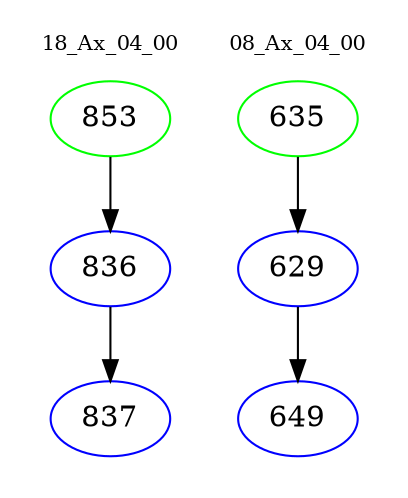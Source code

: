 digraph{
subgraph cluster_0 {
color = white
label = "18_Ax_04_00";
fontsize=10;
T0_853 [label="853", color="green"]
T0_853 -> T0_836 [color="black"]
T0_836 [label="836", color="blue"]
T0_836 -> T0_837 [color="black"]
T0_837 [label="837", color="blue"]
}
subgraph cluster_1 {
color = white
label = "08_Ax_04_00";
fontsize=10;
T1_635 [label="635", color="green"]
T1_635 -> T1_629 [color="black"]
T1_629 [label="629", color="blue"]
T1_629 -> T1_649 [color="black"]
T1_649 [label="649", color="blue"]
}
}

